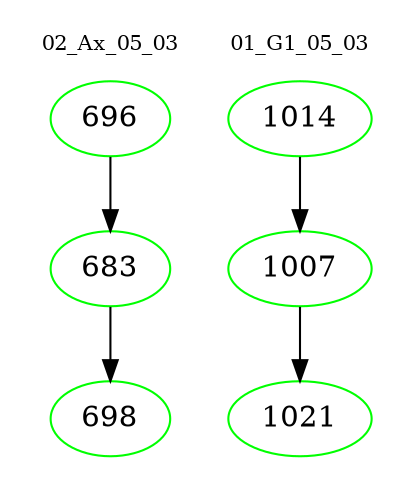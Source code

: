 digraph{
subgraph cluster_0 {
color = white
label = "02_Ax_05_03";
fontsize=10;
T0_696 [label="696", color="green"]
T0_696 -> T0_683 [color="black"]
T0_683 [label="683", color="green"]
T0_683 -> T0_698 [color="black"]
T0_698 [label="698", color="green"]
}
subgraph cluster_1 {
color = white
label = "01_G1_05_03";
fontsize=10;
T1_1014 [label="1014", color="green"]
T1_1014 -> T1_1007 [color="black"]
T1_1007 [label="1007", color="green"]
T1_1007 -> T1_1021 [color="black"]
T1_1021 [label="1021", color="green"]
}
}
